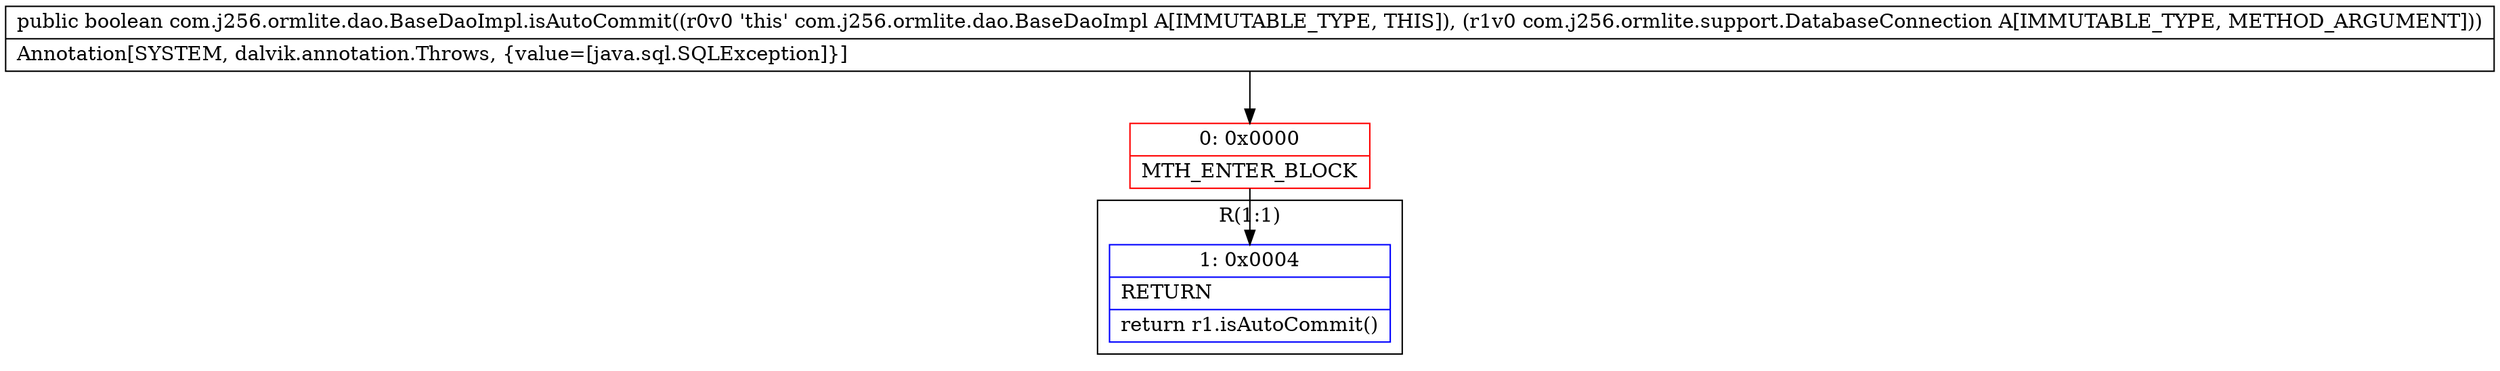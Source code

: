 digraph "CFG forcom.j256.ormlite.dao.BaseDaoImpl.isAutoCommit(Lcom\/j256\/ormlite\/support\/DatabaseConnection;)Z" {
subgraph cluster_Region_102212831 {
label = "R(1:1)";
node [shape=record,color=blue];
Node_1 [shape=record,label="{1\:\ 0x0004|RETURN\l|return r1.isAutoCommit()\l}"];
}
Node_0 [shape=record,color=red,label="{0\:\ 0x0000|MTH_ENTER_BLOCK\l}"];
MethodNode[shape=record,label="{public boolean com.j256.ormlite.dao.BaseDaoImpl.isAutoCommit((r0v0 'this' com.j256.ormlite.dao.BaseDaoImpl A[IMMUTABLE_TYPE, THIS]), (r1v0 com.j256.ormlite.support.DatabaseConnection A[IMMUTABLE_TYPE, METHOD_ARGUMENT]))  | Annotation[SYSTEM, dalvik.annotation.Throws, \{value=[java.sql.SQLException]\}]\l}"];
MethodNode -> Node_0;
Node_0 -> Node_1;
}

